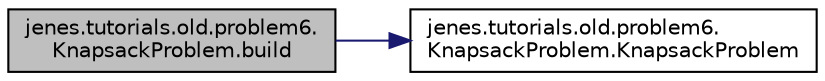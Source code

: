 digraph "jenes.tutorials.old.problem6.KnapsackProblem.build"
{
  edge [fontname="Helvetica",fontsize="10",labelfontname="Helvetica",labelfontsize="10"];
  node [fontname="Helvetica",fontsize="10",shape=record];
  rankdir="LR";
  Node1 [label="jenes.tutorials.old.problem6.\lKnapsackProblem.build",height=0.2,width=0.4,color="black", fillcolor="grey75", style="filled" fontcolor="black"];
  Node1 -> Node2 [color="midnightblue",fontsize="10",style="solid",fontname="Helvetica"];
  Node2 [label="jenes.tutorials.old.problem6.\lKnapsackProblem.KnapsackProblem",height=0.2,width=0.4,color="black", fillcolor="white", style="filled",URL="$classjenes_1_1tutorials_1_1old_1_1problem6_1_1_knapsack_problem.html#a98ced3e27ae818b37a2a3eb0049d6e85"];
}
